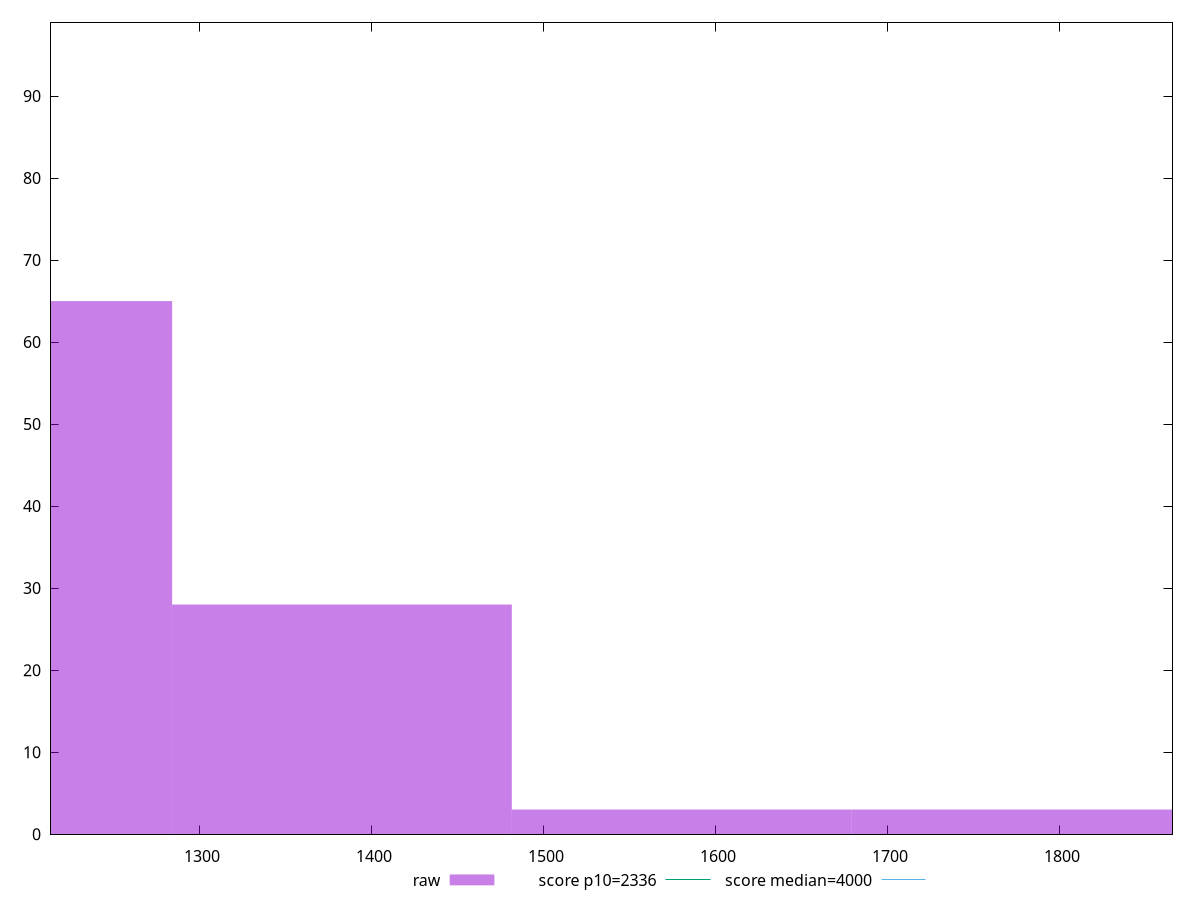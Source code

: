 reset

$raw <<EOF
1777.5925079479748 3
1185.0616719653165 65
1382.5719506262026 28
1580.0822292870887 3
EOF

set key outside below
set boxwidth 197.5102786608861
set xrange [1212.792:1865.4750000000001]
set yrange [0:99]
set trange [0:99]
set style fill transparent solid 0.5 noborder

set parametric
set terminal svg size 640, 490 enhanced background rgb 'white'
set output "report/report_00029_2021-02-24T13-36-40.390Z/first-meaningful-paint/samples/card/raw/histogram.svg"

plot $raw title "raw" with boxes, \
     2336,t title "score p10=2336", \
     4000,t title "score median=4000"

reset
